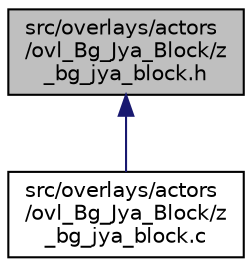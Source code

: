 digraph "src/overlays/actors/ovl_Bg_Jya_Block/z_bg_jya_block.h"
{
 // LATEX_PDF_SIZE
  edge [fontname="Helvetica",fontsize="10",labelfontname="Helvetica",labelfontsize="10"];
  node [fontname="Helvetica",fontsize="10",shape=record];
  Node1 [label="src/overlays/actors\l/ovl_Bg_Jya_Block/z\l_bg_jya_block.h",height=0.2,width=0.4,color="black", fillcolor="grey75", style="filled", fontcolor="black",tooltip=" "];
  Node1 -> Node2 [dir="back",color="midnightblue",fontsize="10",style="solid",fontname="Helvetica"];
  Node2 [label="src/overlays/actors\l/ovl_Bg_Jya_Block/z\l_bg_jya_block.c",height=0.2,width=0.4,color="black", fillcolor="white", style="filled",URL="$d1/d88/z__bg__jya__block_8c.html",tooltip=" "];
}
